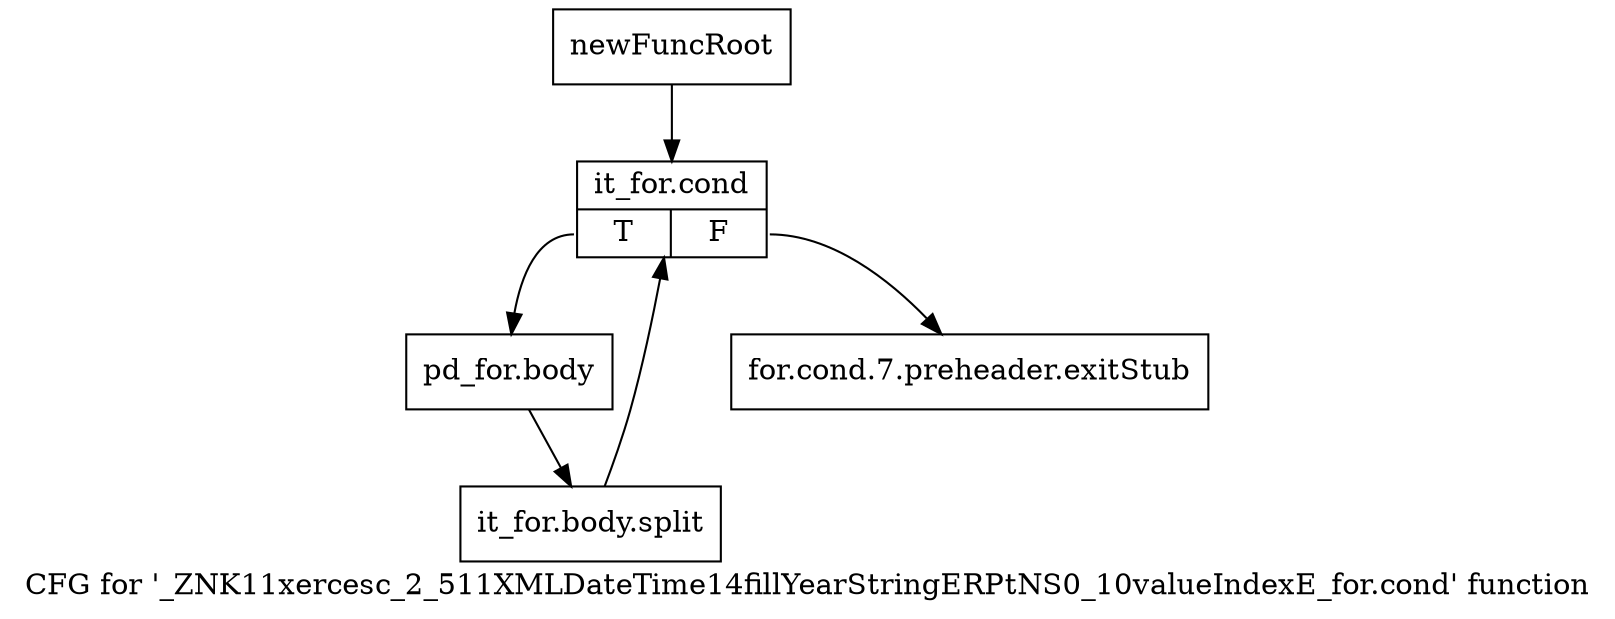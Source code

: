 digraph "CFG for '_ZNK11xercesc_2_511XMLDateTime14fillYearStringERPtNS0_10valueIndexE_for.cond' function" {
	label="CFG for '_ZNK11xercesc_2_511XMLDateTime14fillYearStringERPtNS0_10valueIndexE_for.cond' function";

	Node0x9b09ef0 [shape=record,label="{newFuncRoot}"];
	Node0x9b09ef0 -> Node0x9b09f90;
	Node0x9b09f40 [shape=record,label="{for.cond.7.preheader.exitStub}"];
	Node0x9b09f90 [shape=record,label="{it_for.cond|{<s0>T|<s1>F}}"];
	Node0x9b09f90:s0 -> Node0x9b09fe0;
	Node0x9b09f90:s1 -> Node0x9b09f40;
	Node0x9b09fe0 [shape=record,label="{pd_for.body}"];
	Node0x9b09fe0 -> Node0x9ab26c0;
	Node0x9ab26c0 [shape=record,label="{it_for.body.split}"];
	Node0x9ab26c0 -> Node0x9b09f90;
}
